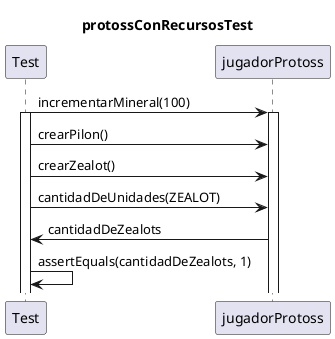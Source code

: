 @startuml

title protossConRecursosTest
Test->jugadorProtoss :incrementarMineral(100)
activate Test
activate jugadorProtoss
Test->jugadorProtoss :crearPilon()
Test->jugadorProtoss :crearZealot()
Test->jugadorProtoss :cantidadDeUnidades(ZEALOT)
jugadorProtoss->Test : cantidadDeZealots
Test->Test :assertEquals(cantidadDeZealots, 1)

@enduml